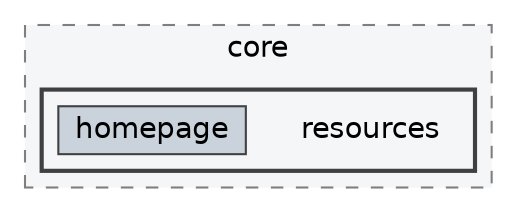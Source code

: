 digraph "E:/Bearsampp-development/sandbox/core/resources"
{
 // LATEX_PDF_SIZE
  bgcolor="transparent";
  edge [fontname=Helvetica,fontsize=14,labelfontname=Helvetica,labelfontsize=14];
  node [fontname=Helvetica,fontsize=14,shape=box,height=0.2,width=0.4];
  compound=true
  subgraph clusterdir_a3df363a4f70261858f20f2aef9e69f7 {
    graph [ bgcolor="#f5f6f8", pencolor="grey50", label="core", fontname=Helvetica,fontsize=14 style="filled,dashed", URL="dir_a3df363a4f70261858f20f2aef9e69f7.html",tooltip=""]
  subgraph clusterdir_090eb6f1e69c33dcee616eeea626664c {
    graph [ bgcolor="#f5f6f8", pencolor="grey25", label="", fontname=Helvetica,fontsize=14 style="filled,bold", URL="dir_090eb6f1e69c33dcee616eeea626664c.html",tooltip=""]
    dir_090eb6f1e69c33dcee616eeea626664c [shape=plaintext, label="resources"];
  dir_f6364f14f455e871551c64e8efbec812 [label="homepage", fillcolor="#cad2db", color="grey25", style="filled", URL="dir_f6364f14f455e871551c64e8efbec812.html",tooltip=""];
  }
  }
}
